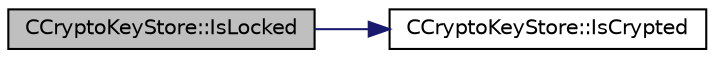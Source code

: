 digraph "CCryptoKeyStore::IsLocked"
{
  edge [fontname="Helvetica",fontsize="10",labelfontname="Helvetica",labelfontsize="10"];
  node [fontname="Helvetica",fontsize="10",shape=record];
  rankdir="LR";
  Node365 [label="CCryptoKeyStore::IsLocked",height=0.2,width=0.4,color="black", fillcolor="grey75", style="filled", fontcolor="black"];
  Node365 -> Node366 [color="midnightblue",fontsize="10",style="solid",fontname="Helvetica"];
  Node366 [label="CCryptoKeyStore::IsCrypted",height=0.2,width=0.4,color="black", fillcolor="white", style="filled",URL="$class_c_crypto_key_store.html#acc8fed44366c98fb481333ca6e867088"];
}

